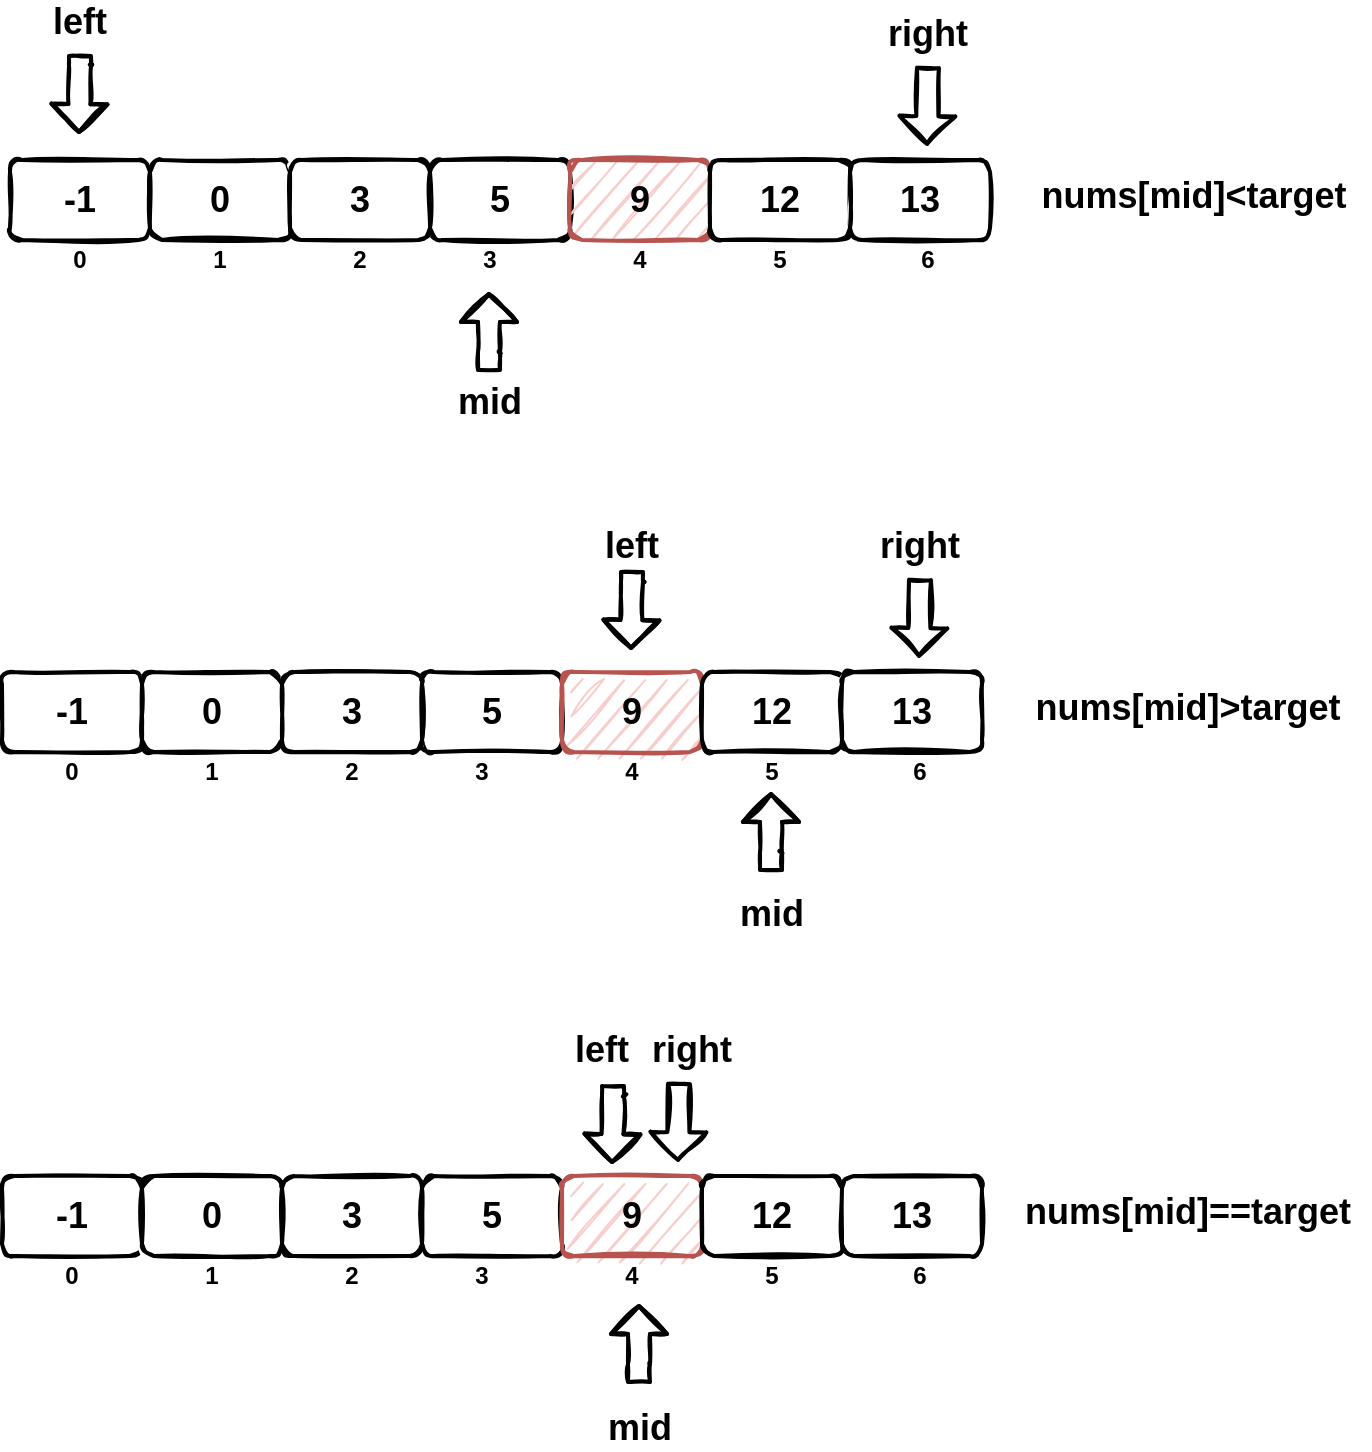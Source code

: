 <mxfile compressed="false" version="15.4.1" type="device">
  <diagram id="2Aw6EhE4gONlxI8GTRCS" name="Page-1">
    <mxGraphModel dx="1010" dy="599" grid="1" gridSize="10" guides="1" tooltips="1" connect="1" arrows="1" fold="1" page="1" pageScale="1" pageWidth="827" pageHeight="1169" background="none" math="0" shadow="0">
      <root>
        <mxCell id="0" />
        <mxCell id="1" parent="0" />
        <mxCell id="DfJdz6nxXRsgghd-bTnM-1" value="" style="rounded=1;whiteSpace=wrap;html=1;" parent="1" vertex="1">
          <mxGeometry x="48" y="189" width="70" height="40" as="geometry" />
        </mxCell>
        <mxCell id="DfJdz6nxXRsgghd-bTnM-2" value="" style="rounded=1;whiteSpace=wrap;html=1;" parent="1" vertex="1">
          <mxGeometry x="118" y="189" width="70" height="40" as="geometry" />
        </mxCell>
        <mxCell id="DfJdz6nxXRsgghd-bTnM-3" value="" style="rounded=1;whiteSpace=wrap;html=1;" parent="1" vertex="1">
          <mxGeometry x="188" y="189" width="70" height="40" as="geometry" />
        </mxCell>
        <mxCell id="DfJdz6nxXRsgghd-bTnM-4" value="&lt;b&gt;&lt;font style=&quot;font-size: 18px&quot;&gt;5&lt;/font&gt;&lt;/b&gt;" style="rounded=1;whiteSpace=wrap;html=1;strokeWidth=2;sketch=1;" parent="1" vertex="1">
          <mxGeometry x="258" y="189" width="70" height="40" as="geometry" />
        </mxCell>
        <mxCell id="DfJdz6nxXRsgghd-bTnM-5" value="&lt;font style=&quot;font-size: 18px&quot;&gt;&lt;b&gt;9&lt;/b&gt;&lt;/font&gt;" style="rounded=1;whiteSpace=wrap;html=1;strokeWidth=2;sketch=1;fillColor=#f8cecc;strokeColor=#b85450;" parent="1" vertex="1">
          <mxGeometry x="328" y="189" width="70" height="40" as="geometry" />
        </mxCell>
        <mxCell id="DfJdz6nxXRsgghd-bTnM-6" value="&lt;b&gt;&lt;font style=&quot;font-size: 18px&quot;&gt;12&lt;/font&gt;&lt;/b&gt;" style="rounded=1;whiteSpace=wrap;html=1;strokeWidth=2;sketch=1;" parent="1" vertex="1">
          <mxGeometry x="398" y="189" width="70" height="40" as="geometry" />
        </mxCell>
        <mxCell id="DfJdz6nxXRsgghd-bTnM-9" value="&lt;font style=&quot;font-size: 18px&quot;&gt;&lt;b&gt;-1&lt;/b&gt;&lt;/font&gt;" style="rounded=1;whiteSpace=wrap;html=1;strokeWidth=2;sketch=1;" parent="1" vertex="1">
          <mxGeometry x="48" y="189" width="70" height="40" as="geometry" />
        </mxCell>
        <mxCell id="DfJdz6nxXRsgghd-bTnM-10" value="&lt;font style=&quot;font-size: 18px&quot;&gt;&lt;b&gt;0&lt;/b&gt;&lt;/font&gt;" style="rounded=1;whiteSpace=wrap;html=1;strokeWidth=2;sketch=1;" parent="1" vertex="1">
          <mxGeometry x="118" y="189" width="70" height="40" as="geometry" />
        </mxCell>
        <mxCell id="DfJdz6nxXRsgghd-bTnM-11" value="&lt;font style=&quot;font-size: 18px&quot;&gt;&lt;b&gt;3&lt;/b&gt;&lt;/font&gt;" style="rounded=1;whiteSpace=wrap;html=1;strokeWidth=2;sketch=1;" parent="1" vertex="1">
          <mxGeometry x="188" y="189" width="70" height="40" as="geometry" />
        </mxCell>
        <mxCell id="DfJdz6nxXRsgghd-bTnM-13" value="" style="shape=flexArrow;endArrow=classic;html=1;strokeWidth=2;sketch=1;endWidth=15;endSize=3.99;" parent="1" edge="1">
          <mxGeometry width="50" height="50" relative="1" as="geometry">
            <mxPoint x="83" y="136" as="sourcePoint" />
            <mxPoint x="82.5" y="176" as="targetPoint" />
            <Array as="points">
              <mxPoint x="83" y="142" />
            </Array>
          </mxGeometry>
        </mxCell>
        <mxCell id="DfJdz6nxXRsgghd-bTnM-14" value="" style="shape=flexArrow;endArrow=classic;html=1;strokeWidth=2;sketch=1;endWidth=15;endSize=3.99;" parent="1" edge="1">
          <mxGeometry width="50" height="50" relative="1" as="geometry">
            <mxPoint x="507" y="142" as="sourcePoint" />
            <mxPoint x="506.5" y="182" as="targetPoint" />
          </mxGeometry>
        </mxCell>
        <mxCell id="DfJdz6nxXRsgghd-bTnM-15" value="" style="shape=flexArrow;endArrow=classic;html=1;strokeWidth=2;sketch=1;endWidth=15;endSize=3.99;" parent="1" edge="1">
          <mxGeometry width="50" height="50" relative="1" as="geometry">
            <mxPoint x="287.5" y="295" as="sourcePoint" />
            <mxPoint x="287.5" y="255" as="targetPoint" />
            <Array as="points">
              <mxPoint x="287.5" y="285" />
            </Array>
          </mxGeometry>
        </mxCell>
        <mxCell id="DfJdz6nxXRsgghd-bTnM-16" value="&lt;b&gt;&lt;font style=&quot;font-size: 18px&quot;&gt;left&lt;/font&gt;&lt;/b&gt;" style="text;html=1;strokeColor=none;fillColor=none;align=center;verticalAlign=middle;whiteSpace=wrap;rounded=0;sketch=1;" parent="1" vertex="1">
          <mxGeometry x="63" y="110" width="40" height="20" as="geometry" />
        </mxCell>
        <mxCell id="DfJdz6nxXRsgghd-bTnM-17" value="&lt;b&gt;&lt;font style=&quot;font-size: 18px&quot;&gt;right&lt;/font&gt;&lt;/b&gt;" style="text;html=1;strokeColor=none;fillColor=none;align=center;verticalAlign=middle;whiteSpace=wrap;rounded=0;sketch=1;" parent="1" vertex="1">
          <mxGeometry x="487" y="116" width="40" height="20" as="geometry" />
        </mxCell>
        <mxCell id="DfJdz6nxXRsgghd-bTnM-18" value="&lt;b&gt;&lt;font style=&quot;font-size: 18px&quot;&gt;mid&lt;/font&gt;&lt;/b&gt;" style="text;html=1;strokeColor=none;fillColor=none;align=center;verticalAlign=middle;whiteSpace=wrap;rounded=0;sketch=1;" parent="1" vertex="1">
          <mxGeometry x="268" y="300" width="40" height="20" as="geometry" />
        </mxCell>
        <mxCell id="DfJdz6nxXRsgghd-bTnM-19" value="&lt;b&gt;0&lt;/b&gt;" style="text;html=1;strokeColor=none;fillColor=none;align=center;verticalAlign=middle;whiteSpace=wrap;rounded=0;sketch=1;" parent="1" vertex="1">
          <mxGeometry x="63" y="229" width="40" height="20" as="geometry" />
        </mxCell>
        <mxCell id="DfJdz6nxXRsgghd-bTnM-20" value="&lt;b&gt;1&lt;/b&gt;" style="text;html=1;strokeColor=none;fillColor=none;align=center;verticalAlign=middle;whiteSpace=wrap;rounded=0;sketch=1;" parent="1" vertex="1">
          <mxGeometry x="133" y="229" width="40" height="20" as="geometry" />
        </mxCell>
        <mxCell id="DfJdz6nxXRsgghd-bTnM-21" value="&lt;b&gt;2&lt;/b&gt;" style="text;html=1;strokeColor=none;fillColor=none;align=center;verticalAlign=middle;whiteSpace=wrap;rounded=0;sketch=1;" parent="1" vertex="1">
          <mxGeometry x="203" y="229" width="40" height="20" as="geometry" />
        </mxCell>
        <mxCell id="DfJdz6nxXRsgghd-bTnM-22" value="&lt;b&gt;3&lt;/b&gt;" style="text;html=1;strokeColor=none;fillColor=none;align=center;verticalAlign=middle;whiteSpace=wrap;rounded=0;sketch=1;" parent="1" vertex="1">
          <mxGeometry x="268" y="229" width="40" height="20" as="geometry" />
        </mxCell>
        <mxCell id="DfJdz6nxXRsgghd-bTnM-23" value="&lt;b&gt;4&lt;/b&gt;" style="text;html=1;strokeColor=none;fillColor=none;align=center;verticalAlign=middle;whiteSpace=wrap;rounded=0;sketch=1;" parent="1" vertex="1">
          <mxGeometry x="343" y="229" width="40" height="20" as="geometry" />
        </mxCell>
        <mxCell id="DfJdz6nxXRsgghd-bTnM-24" value="&lt;b&gt;5&lt;/b&gt;" style="text;html=1;strokeColor=none;fillColor=none;align=center;verticalAlign=middle;whiteSpace=wrap;rounded=0;sketch=1;" parent="1" vertex="1">
          <mxGeometry x="413" y="229" width="40" height="20" as="geometry" />
        </mxCell>
        <mxCell id="DfJdz6nxXRsgghd-bTnM-25" value="&lt;span style=&quot;font-size: 18px&quot;&gt;&lt;b&gt;nums[mid]&amp;lt;target&lt;/b&gt;&lt;/span&gt;" style="text;html=1;strokeColor=none;fillColor=none;align=center;verticalAlign=middle;whiteSpace=wrap;rounded=0;sketch=1;" parent="1" vertex="1">
          <mxGeometry x="552" y="192" width="176" height="29" as="geometry" />
        </mxCell>
        <mxCell id="DfJdz6nxXRsgghd-bTnM-50" value="&lt;b&gt;&lt;font style=&quot;font-size: 18px&quot;&gt;13&lt;/font&gt;&lt;/b&gt;" style="rounded=1;whiteSpace=wrap;html=1;strokeWidth=2;sketch=1;" parent="1" vertex="1">
          <mxGeometry x="468" y="189" width="70" height="40" as="geometry" />
        </mxCell>
        <mxCell id="DfJdz6nxXRsgghd-bTnM-53" value="&lt;b&gt;6&lt;/b&gt;" style="text;html=1;strokeColor=none;fillColor=none;align=center;verticalAlign=middle;whiteSpace=wrap;rounded=0;sketch=1;" parent="1" vertex="1">
          <mxGeometry x="487" y="229" width="40" height="20" as="geometry" />
        </mxCell>
        <mxCell id="DfJdz6nxXRsgghd-bTnM-57" value="" style="rounded=1;whiteSpace=wrap;html=1;" parent="1" vertex="1">
          <mxGeometry x="44" y="445" width="70" height="40" as="geometry" />
        </mxCell>
        <mxCell id="DfJdz6nxXRsgghd-bTnM-58" value="" style="rounded=1;whiteSpace=wrap;html=1;" parent="1" vertex="1">
          <mxGeometry x="114" y="445" width="70" height="40" as="geometry" />
        </mxCell>
        <mxCell id="DfJdz6nxXRsgghd-bTnM-59" value="" style="rounded=1;whiteSpace=wrap;html=1;" parent="1" vertex="1">
          <mxGeometry x="184" y="445" width="70" height="40" as="geometry" />
        </mxCell>
        <mxCell id="DfJdz6nxXRsgghd-bTnM-60" value="&lt;b&gt;&lt;font style=&quot;font-size: 18px&quot;&gt;5&lt;/font&gt;&lt;/b&gt;" style="rounded=1;whiteSpace=wrap;html=1;strokeWidth=2;sketch=1;" parent="1" vertex="1">
          <mxGeometry x="254" y="445" width="70" height="40" as="geometry" />
        </mxCell>
        <mxCell id="DfJdz6nxXRsgghd-bTnM-61" value="&lt;font style=&quot;font-size: 18px&quot;&gt;&lt;b&gt;9&lt;/b&gt;&lt;/font&gt;" style="rounded=1;whiteSpace=wrap;html=1;strokeWidth=2;sketch=1;fillColor=#f8cecc;strokeColor=#b85450;" parent="1" vertex="1">
          <mxGeometry x="324" y="445" width="70" height="40" as="geometry" />
        </mxCell>
        <mxCell id="DfJdz6nxXRsgghd-bTnM-62" value="&lt;b&gt;&lt;font style=&quot;font-size: 18px&quot;&gt;12&lt;/font&gt;&lt;/b&gt;" style="rounded=1;whiteSpace=wrap;html=1;strokeWidth=2;sketch=1;" parent="1" vertex="1">
          <mxGeometry x="394" y="445" width="70" height="40" as="geometry" />
        </mxCell>
        <mxCell id="DfJdz6nxXRsgghd-bTnM-63" value="&lt;font style=&quot;font-size: 18px&quot;&gt;&lt;b&gt;-1&lt;/b&gt;&lt;/font&gt;" style="rounded=1;whiteSpace=wrap;html=1;strokeWidth=2;sketch=1;" parent="1" vertex="1">
          <mxGeometry x="44" y="445" width="70" height="40" as="geometry" />
        </mxCell>
        <mxCell id="DfJdz6nxXRsgghd-bTnM-64" value="&lt;font style=&quot;font-size: 18px&quot;&gt;&lt;b&gt;0&lt;/b&gt;&lt;/font&gt;" style="rounded=1;whiteSpace=wrap;html=1;strokeWidth=2;sketch=1;" parent="1" vertex="1">
          <mxGeometry x="114" y="445" width="70" height="40" as="geometry" />
        </mxCell>
        <mxCell id="DfJdz6nxXRsgghd-bTnM-65" value="&lt;font style=&quot;font-size: 18px&quot;&gt;&lt;b&gt;3&lt;/b&gt;&lt;/font&gt;" style="rounded=1;whiteSpace=wrap;html=1;strokeWidth=2;sketch=1;" parent="1" vertex="1">
          <mxGeometry x="184" y="445" width="70" height="40" as="geometry" />
        </mxCell>
        <mxCell id="DfJdz6nxXRsgghd-bTnM-66" value="" style="shape=flexArrow;endArrow=classic;html=1;strokeWidth=2;sketch=1;endWidth=15;endSize=3.99;" parent="1" edge="1">
          <mxGeometry width="50" height="50" relative="1" as="geometry">
            <mxPoint x="359" y="394" as="sourcePoint" />
            <mxPoint x="358.5" y="434" as="targetPoint" />
            <Array as="points">
              <mxPoint x="359" y="400" />
            </Array>
          </mxGeometry>
        </mxCell>
        <mxCell id="DfJdz6nxXRsgghd-bTnM-67" value="" style="shape=flexArrow;endArrow=classic;html=1;strokeWidth=2;sketch=1;endWidth=15;endSize=3.99;" parent="1" edge="1">
          <mxGeometry width="50" height="50" relative="1" as="geometry">
            <mxPoint x="503" y="398" as="sourcePoint" />
            <mxPoint x="502.5" y="438" as="targetPoint" />
          </mxGeometry>
        </mxCell>
        <mxCell id="DfJdz6nxXRsgghd-bTnM-68" value="" style="shape=flexArrow;endArrow=classic;html=1;strokeWidth=2;sketch=1;endWidth=15;endSize=3.99;" parent="1" edge="1">
          <mxGeometry width="50" height="50" relative="1" as="geometry">
            <mxPoint x="428.5" y="545" as="sourcePoint" />
            <mxPoint x="428.5" y="505" as="targetPoint" />
            <Array as="points">
              <mxPoint x="428.5" y="535" />
            </Array>
          </mxGeometry>
        </mxCell>
        <mxCell id="DfJdz6nxXRsgghd-bTnM-69" value="&lt;b&gt;&lt;font style=&quot;font-size: 18px&quot;&gt;left&lt;/font&gt;&lt;/b&gt;" style="text;html=1;strokeColor=none;fillColor=none;align=center;verticalAlign=middle;whiteSpace=wrap;rounded=0;sketch=1;" parent="1" vertex="1">
          <mxGeometry x="339" y="372" width="40" height="20" as="geometry" />
        </mxCell>
        <mxCell id="DfJdz6nxXRsgghd-bTnM-70" value="&lt;b&gt;&lt;font style=&quot;font-size: 18px&quot;&gt;right&lt;/font&gt;&lt;/b&gt;" style="text;html=1;strokeColor=none;fillColor=none;align=center;verticalAlign=middle;whiteSpace=wrap;rounded=0;sketch=1;" parent="1" vertex="1">
          <mxGeometry x="483" y="372" width="40" height="20" as="geometry" />
        </mxCell>
        <mxCell id="DfJdz6nxXRsgghd-bTnM-71" value="&lt;b&gt;&lt;font style=&quot;font-size: 18px&quot;&gt;mid&lt;/font&gt;&lt;/b&gt;" style="text;html=1;strokeColor=none;fillColor=none;align=center;verticalAlign=middle;whiteSpace=wrap;rounded=0;sketch=1;" parent="1" vertex="1">
          <mxGeometry x="409" y="556" width="40" height="20" as="geometry" />
        </mxCell>
        <mxCell id="DfJdz6nxXRsgghd-bTnM-72" value="&lt;b&gt;0&lt;/b&gt;" style="text;html=1;strokeColor=none;fillColor=none;align=center;verticalAlign=middle;whiteSpace=wrap;rounded=0;sketch=1;" parent="1" vertex="1">
          <mxGeometry x="59" y="485" width="40" height="20" as="geometry" />
        </mxCell>
        <mxCell id="DfJdz6nxXRsgghd-bTnM-73" value="&lt;b&gt;1&lt;/b&gt;" style="text;html=1;strokeColor=none;fillColor=none;align=center;verticalAlign=middle;whiteSpace=wrap;rounded=0;sketch=1;" parent="1" vertex="1">
          <mxGeometry x="129" y="485" width="40" height="20" as="geometry" />
        </mxCell>
        <mxCell id="DfJdz6nxXRsgghd-bTnM-74" value="&lt;b&gt;2&lt;/b&gt;" style="text;html=1;strokeColor=none;fillColor=none;align=center;verticalAlign=middle;whiteSpace=wrap;rounded=0;sketch=1;" parent="1" vertex="1">
          <mxGeometry x="199" y="485" width="40" height="20" as="geometry" />
        </mxCell>
        <mxCell id="DfJdz6nxXRsgghd-bTnM-75" value="&lt;b&gt;3&lt;/b&gt;" style="text;html=1;strokeColor=none;fillColor=none;align=center;verticalAlign=middle;whiteSpace=wrap;rounded=0;sketch=1;" parent="1" vertex="1">
          <mxGeometry x="264" y="485" width="40" height="20" as="geometry" />
        </mxCell>
        <mxCell id="DfJdz6nxXRsgghd-bTnM-76" value="&lt;b&gt;4&lt;/b&gt;" style="text;html=1;strokeColor=none;fillColor=none;align=center;verticalAlign=middle;whiteSpace=wrap;rounded=0;sketch=1;" parent="1" vertex="1">
          <mxGeometry x="339" y="485" width="40" height="20" as="geometry" />
        </mxCell>
        <mxCell id="DfJdz6nxXRsgghd-bTnM-77" value="&lt;b&gt;5&lt;/b&gt;" style="text;html=1;strokeColor=none;fillColor=none;align=center;verticalAlign=middle;whiteSpace=wrap;rounded=0;sketch=1;" parent="1" vertex="1">
          <mxGeometry x="409" y="485" width="40" height="20" as="geometry" />
        </mxCell>
        <mxCell id="DfJdz6nxXRsgghd-bTnM-78" value="&lt;span style=&quot;font-size: 18px&quot;&gt;&lt;b&gt;nums[mid]&amp;gt;target&lt;/b&gt;&lt;/span&gt;" style="text;html=1;strokeColor=none;fillColor=none;align=center;verticalAlign=middle;whiteSpace=wrap;rounded=0;sketch=1;" parent="1" vertex="1">
          <mxGeometry x="549" y="448" width="176" height="29" as="geometry" />
        </mxCell>
        <mxCell id="DfJdz6nxXRsgghd-bTnM-80" value="&lt;b&gt;&lt;font style=&quot;font-size: 18px&quot;&gt;13&lt;/font&gt;&lt;/b&gt;" style="rounded=1;whiteSpace=wrap;html=1;strokeWidth=2;sketch=1;" parent="1" vertex="1">
          <mxGeometry x="464" y="445" width="70" height="40" as="geometry" />
        </mxCell>
        <mxCell id="DfJdz6nxXRsgghd-bTnM-81" value="&lt;b&gt;6&lt;/b&gt;" style="text;html=1;strokeColor=none;fillColor=none;align=center;verticalAlign=middle;whiteSpace=wrap;rounded=0;sketch=1;" parent="1" vertex="1">
          <mxGeometry x="483" y="485" width="40" height="20" as="geometry" />
        </mxCell>
        <mxCell id="DfJdz6nxXRsgghd-bTnM-85" value="" style="rounded=1;whiteSpace=wrap;html=1;" parent="1" vertex="1">
          <mxGeometry x="44" y="697" width="70" height="40" as="geometry" />
        </mxCell>
        <mxCell id="DfJdz6nxXRsgghd-bTnM-86" value="" style="rounded=1;whiteSpace=wrap;html=1;" parent="1" vertex="1">
          <mxGeometry x="114" y="697" width="70" height="40" as="geometry" />
        </mxCell>
        <mxCell id="DfJdz6nxXRsgghd-bTnM-87" value="" style="rounded=1;whiteSpace=wrap;html=1;" parent="1" vertex="1">
          <mxGeometry x="184" y="697" width="70" height="40" as="geometry" />
        </mxCell>
        <mxCell id="DfJdz6nxXRsgghd-bTnM-88" value="&lt;b&gt;&lt;font style=&quot;font-size: 18px&quot;&gt;5&lt;/font&gt;&lt;/b&gt;" style="rounded=1;whiteSpace=wrap;html=1;strokeWidth=2;sketch=1;" parent="1" vertex="1">
          <mxGeometry x="254" y="697" width="70" height="40" as="geometry" />
        </mxCell>
        <mxCell id="DfJdz6nxXRsgghd-bTnM-89" value="&lt;font style=&quot;font-size: 18px&quot;&gt;&lt;b&gt;9&lt;/b&gt;&lt;/font&gt;" style="rounded=1;whiteSpace=wrap;html=1;strokeWidth=2;sketch=1;fillColor=#f8cecc;strokeColor=#b85450;" parent="1" vertex="1">
          <mxGeometry x="324" y="697" width="70" height="40" as="geometry" />
        </mxCell>
        <mxCell id="DfJdz6nxXRsgghd-bTnM-90" value="&lt;b&gt;&lt;font style=&quot;font-size: 18px&quot;&gt;12&lt;/font&gt;&lt;/b&gt;" style="rounded=1;whiteSpace=wrap;html=1;strokeWidth=2;sketch=1;" parent="1" vertex="1">
          <mxGeometry x="394" y="697" width="70" height="40" as="geometry" />
        </mxCell>
        <mxCell id="DfJdz6nxXRsgghd-bTnM-91" value="&lt;font style=&quot;font-size: 18px&quot;&gt;&lt;b&gt;-1&lt;/b&gt;&lt;/font&gt;" style="rounded=1;whiteSpace=wrap;html=1;strokeWidth=2;sketch=1;" parent="1" vertex="1">
          <mxGeometry x="44" y="697" width="70" height="40" as="geometry" />
        </mxCell>
        <mxCell id="DfJdz6nxXRsgghd-bTnM-92" value="&lt;font style=&quot;font-size: 18px&quot;&gt;&lt;b&gt;0&lt;/b&gt;&lt;/font&gt;" style="rounded=1;whiteSpace=wrap;html=1;strokeWidth=2;sketch=1;" parent="1" vertex="1">
          <mxGeometry x="114" y="697" width="70" height="40" as="geometry" />
        </mxCell>
        <mxCell id="DfJdz6nxXRsgghd-bTnM-93" value="&lt;font style=&quot;font-size: 18px&quot;&gt;&lt;b&gt;3&lt;/b&gt;&lt;/font&gt;" style="rounded=1;whiteSpace=wrap;html=1;strokeWidth=2;sketch=1;" parent="1" vertex="1">
          <mxGeometry x="184" y="697" width="70" height="40" as="geometry" />
        </mxCell>
        <mxCell id="DfJdz6nxXRsgghd-bTnM-94" value="" style="shape=flexArrow;endArrow=classic;html=1;strokeWidth=2;sketch=1;endWidth=15;endSize=3.99;" parent="1" edge="1">
          <mxGeometry width="50" height="50" relative="1" as="geometry">
            <mxPoint x="349.5" y="651" as="sourcePoint" />
            <mxPoint x="349" y="691" as="targetPoint" />
            <Array as="points">
              <mxPoint x="349.5" y="657" />
            </Array>
          </mxGeometry>
        </mxCell>
        <mxCell id="DfJdz6nxXRsgghd-bTnM-95" value="" style="shape=flexArrow;endArrow=classic;html=1;strokeWidth=2;sketch=1;endWidth=15;endSize=3.99;" parent="1" edge="1">
          <mxGeometry width="50" height="50" relative="1" as="geometry">
            <mxPoint x="382.5" y="650" as="sourcePoint" />
            <mxPoint x="382" y="690" as="targetPoint" />
          </mxGeometry>
        </mxCell>
        <mxCell id="DfJdz6nxXRsgghd-bTnM-96" value="" style="shape=flexArrow;endArrow=classic;html=1;strokeWidth=2;sketch=1;endWidth=15;endSize=3.99;" parent="1" edge="1">
          <mxGeometry width="50" height="50" relative="1" as="geometry">
            <mxPoint x="362.5" y="801" as="sourcePoint" />
            <mxPoint x="362.5" y="761" as="targetPoint" />
            <Array as="points">
              <mxPoint x="362.5" y="791" />
            </Array>
          </mxGeometry>
        </mxCell>
        <mxCell id="DfJdz6nxXRsgghd-bTnM-97" value="&lt;b&gt;&lt;font style=&quot;font-size: 18px&quot;&gt;left&lt;/font&gt;&lt;/b&gt;" style="text;html=1;strokeColor=none;fillColor=none;align=center;verticalAlign=middle;whiteSpace=wrap;rounded=0;sketch=1;" parent="1" vertex="1">
          <mxGeometry x="324" y="624" width="40" height="20" as="geometry" />
        </mxCell>
        <mxCell id="DfJdz6nxXRsgghd-bTnM-98" value="&lt;b&gt;&lt;font style=&quot;font-size: 18px&quot;&gt;right&lt;/font&gt;&lt;/b&gt;" style="text;html=1;strokeColor=none;fillColor=none;align=center;verticalAlign=middle;whiteSpace=wrap;rounded=0;sketch=1;" parent="1" vertex="1">
          <mxGeometry x="369" y="624" width="40" height="20" as="geometry" />
        </mxCell>
        <mxCell id="DfJdz6nxXRsgghd-bTnM-99" value="&lt;b&gt;&lt;font style=&quot;font-size: 18px&quot;&gt;mid&lt;/font&gt;&lt;/b&gt;" style="text;html=1;strokeColor=none;fillColor=none;align=center;verticalAlign=middle;whiteSpace=wrap;rounded=0;sketch=1;" parent="1" vertex="1">
          <mxGeometry x="343" y="813" width="40" height="20" as="geometry" />
        </mxCell>
        <mxCell id="DfJdz6nxXRsgghd-bTnM-100" value="&lt;b&gt;0&lt;/b&gt;" style="text;html=1;strokeColor=none;fillColor=none;align=center;verticalAlign=middle;whiteSpace=wrap;rounded=0;sketch=1;" parent="1" vertex="1">
          <mxGeometry x="59" y="737" width="40" height="20" as="geometry" />
        </mxCell>
        <mxCell id="DfJdz6nxXRsgghd-bTnM-101" value="&lt;b&gt;1&lt;/b&gt;" style="text;html=1;strokeColor=none;fillColor=none;align=center;verticalAlign=middle;whiteSpace=wrap;rounded=0;sketch=1;" parent="1" vertex="1">
          <mxGeometry x="129" y="737" width="40" height="20" as="geometry" />
        </mxCell>
        <mxCell id="DfJdz6nxXRsgghd-bTnM-102" value="&lt;b&gt;2&lt;/b&gt;" style="text;html=1;strokeColor=none;fillColor=none;align=center;verticalAlign=middle;whiteSpace=wrap;rounded=0;sketch=1;" parent="1" vertex="1">
          <mxGeometry x="199" y="737" width="40" height="20" as="geometry" />
        </mxCell>
        <mxCell id="DfJdz6nxXRsgghd-bTnM-103" value="&lt;b&gt;3&lt;/b&gt;" style="text;html=1;strokeColor=none;fillColor=none;align=center;verticalAlign=middle;whiteSpace=wrap;rounded=0;sketch=1;" parent="1" vertex="1">
          <mxGeometry x="264" y="737" width="40" height="20" as="geometry" />
        </mxCell>
        <mxCell id="DfJdz6nxXRsgghd-bTnM-104" value="&lt;b&gt;4&lt;/b&gt;" style="text;html=1;strokeColor=none;fillColor=none;align=center;verticalAlign=middle;whiteSpace=wrap;rounded=0;sketch=1;" parent="1" vertex="1">
          <mxGeometry x="339" y="737" width="40" height="20" as="geometry" />
        </mxCell>
        <mxCell id="DfJdz6nxXRsgghd-bTnM-105" value="&lt;b&gt;5&lt;/b&gt;" style="text;html=1;strokeColor=none;fillColor=none;align=center;verticalAlign=middle;whiteSpace=wrap;rounded=0;sketch=1;" parent="1" vertex="1">
          <mxGeometry x="409" y="737" width="40" height="20" as="geometry" />
        </mxCell>
        <mxCell id="DfJdz6nxXRsgghd-bTnM-106" value="&lt;span style=&quot;font-size: 18px&quot;&gt;&lt;b&gt;nums[mid]==target&lt;/b&gt;&lt;/span&gt;" style="text;html=1;strokeColor=none;fillColor=none;align=center;verticalAlign=middle;whiteSpace=wrap;rounded=0;sketch=1;" parent="1" vertex="1">
          <mxGeometry x="549" y="700" width="176" height="29" as="geometry" />
        </mxCell>
        <mxCell id="DfJdz6nxXRsgghd-bTnM-107" value="&lt;b&gt;&lt;font style=&quot;font-size: 18px&quot;&gt;13&lt;/font&gt;&lt;/b&gt;" style="rounded=1;whiteSpace=wrap;html=1;strokeWidth=2;sketch=1;" parent="1" vertex="1">
          <mxGeometry x="464" y="697" width="70" height="40" as="geometry" />
        </mxCell>
        <mxCell id="DfJdz6nxXRsgghd-bTnM-108" value="&lt;b&gt;6&lt;/b&gt;" style="text;html=1;strokeColor=none;fillColor=none;align=center;verticalAlign=middle;whiteSpace=wrap;rounded=0;sketch=1;" parent="1" vertex="1">
          <mxGeometry x="483" y="737" width="40" height="20" as="geometry" />
        </mxCell>
      </root>
    </mxGraphModel>
  </diagram>
</mxfile>
